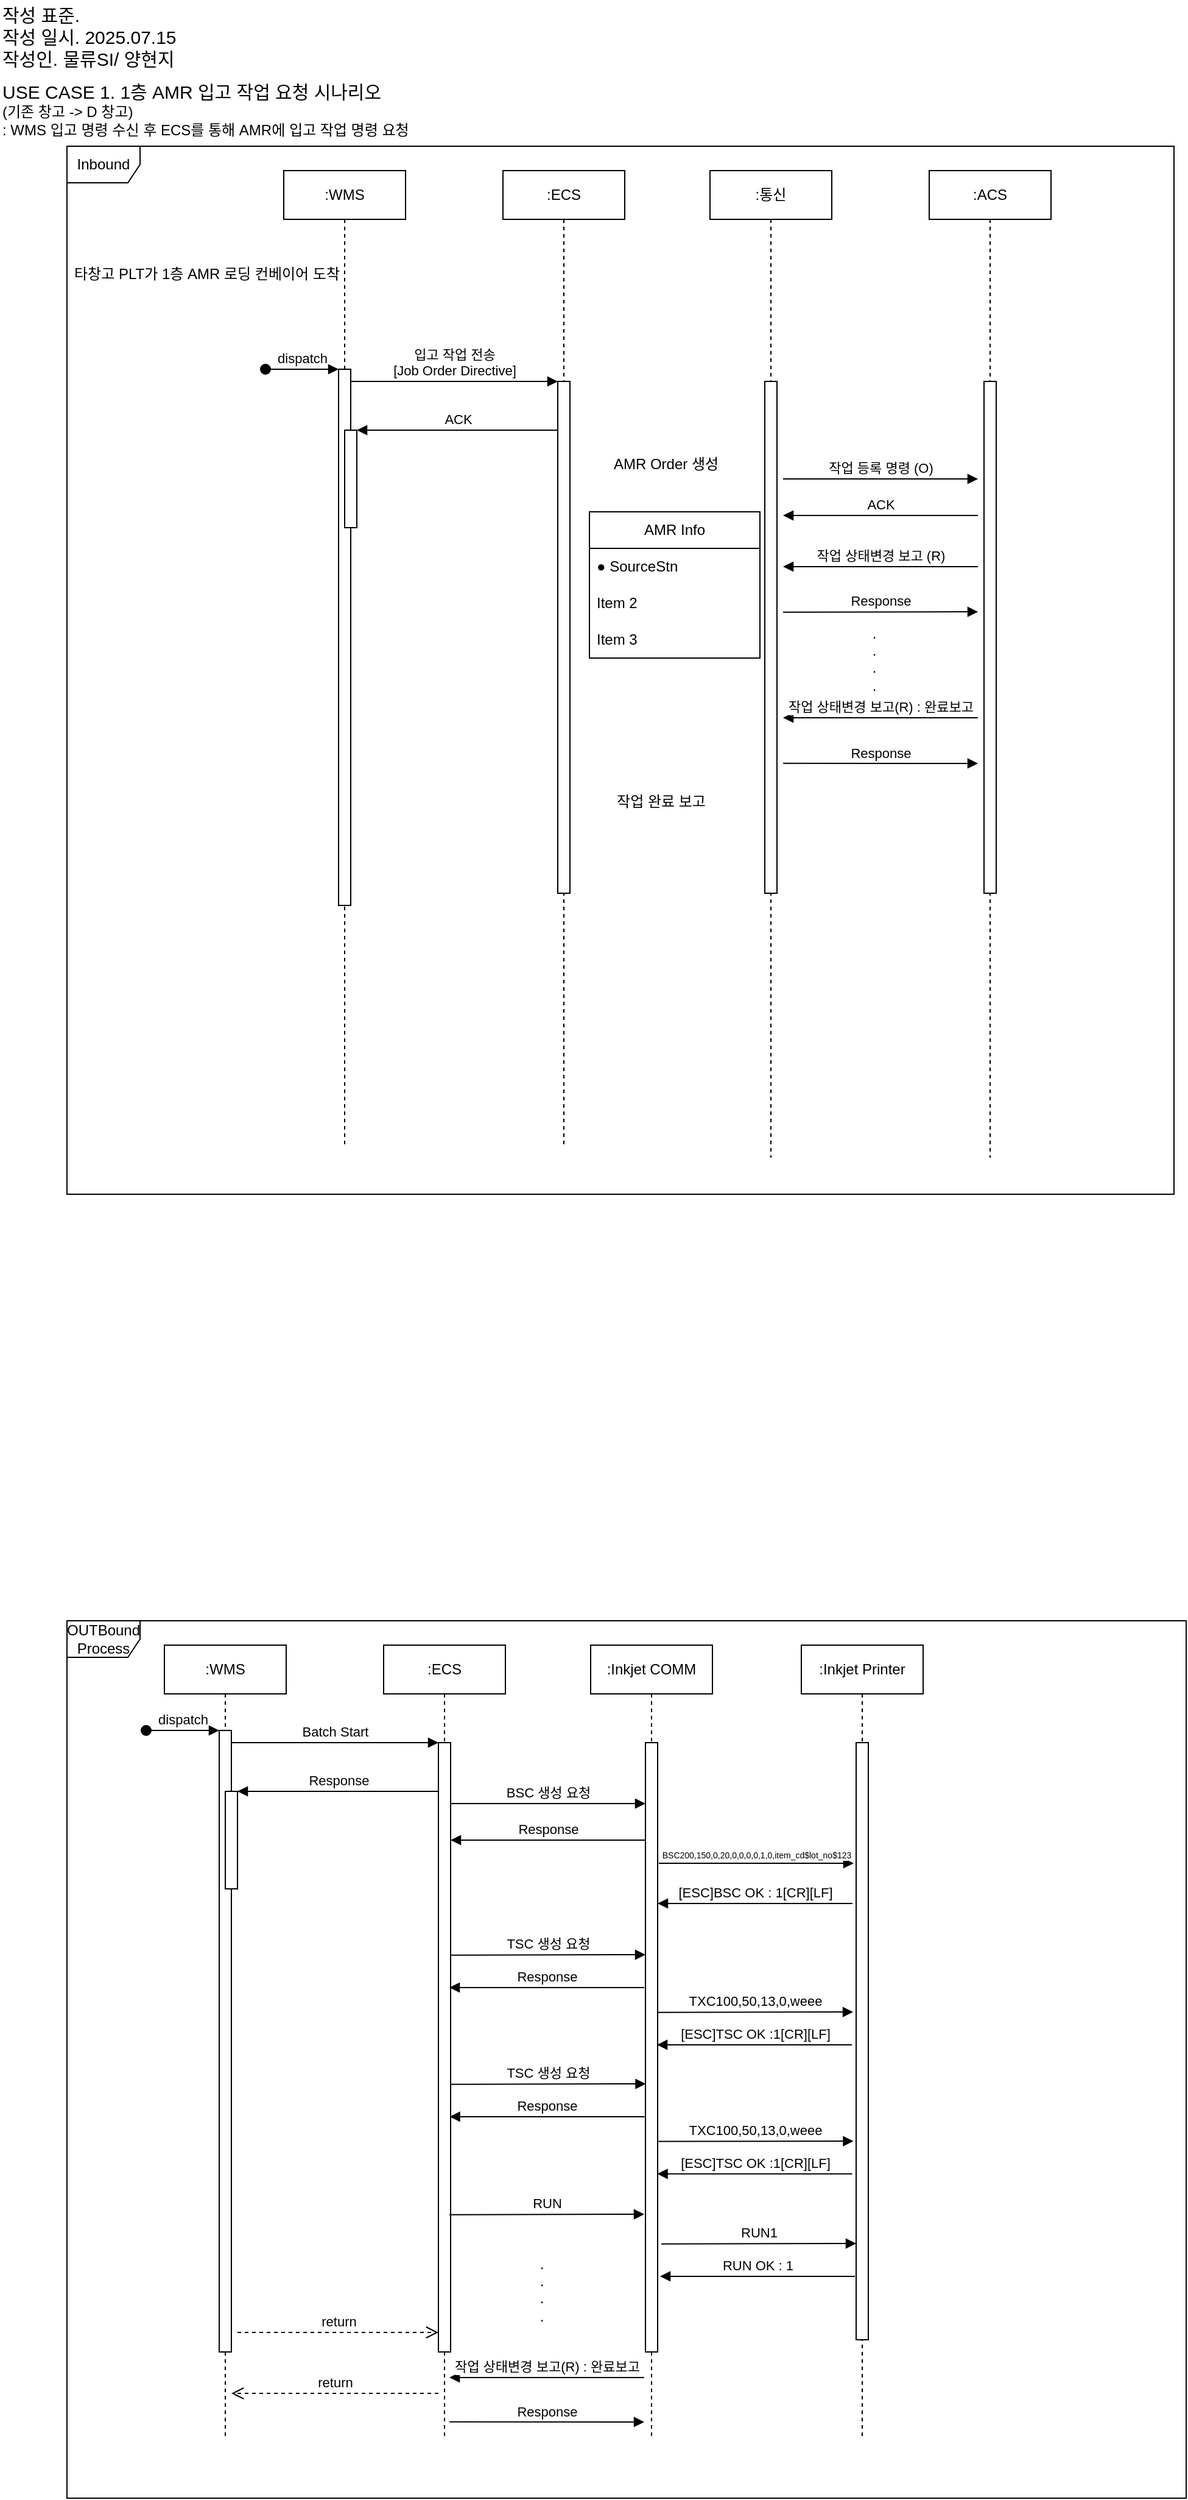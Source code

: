 <mxfile version="28.1.1">
  <diagram name="Page-1" id="2YBvvXClWsGukQMizWep">
    <mxGraphModel dx="1618" dy="1308" grid="1" gridSize="10" guides="1" tooltips="1" connect="1" arrows="1" fold="1" page="1" pageScale="1" pageWidth="850" pageHeight="1100" math="0" shadow="0">
      <root>
        <mxCell id="0" />
        <mxCell id="1" parent="0" />
        <mxCell id="aM9ryv3xv72pqoxQDRHE-1" value=":WMS" style="shape=umlLifeline;perimeter=lifelinePerimeter;whiteSpace=wrap;html=1;container=0;dropTarget=0;collapsible=0;recursiveResize=0;outlineConnect=0;portConstraint=eastwest;newEdgeStyle={&quot;edgeStyle&quot;:&quot;elbowEdgeStyle&quot;,&quot;elbow&quot;:&quot;vertical&quot;,&quot;curved&quot;:0,&quot;rounded&quot;:0};" parent="1" vertex="1">
          <mxGeometry x="239" y="140" width="100" height="800" as="geometry" />
        </mxCell>
        <mxCell id="aM9ryv3xv72pqoxQDRHE-2" value="" style="html=1;points=[];perimeter=orthogonalPerimeter;outlineConnect=0;targetShapes=umlLifeline;portConstraint=eastwest;newEdgeStyle={&quot;edgeStyle&quot;:&quot;elbowEdgeStyle&quot;,&quot;elbow&quot;:&quot;vertical&quot;,&quot;curved&quot;:0,&quot;rounded&quot;:0};" parent="aM9ryv3xv72pqoxQDRHE-1" vertex="1">
          <mxGeometry x="45" y="163" width="10" height="440" as="geometry" />
        </mxCell>
        <mxCell id="aM9ryv3xv72pqoxQDRHE-3" value="dispatch" style="html=1;verticalAlign=bottom;startArrow=oval;endArrow=block;startSize=8;edgeStyle=elbowEdgeStyle;elbow=vertical;curved=0;rounded=0;" parent="aM9ryv3xv72pqoxQDRHE-1" target="aM9ryv3xv72pqoxQDRHE-2" edge="1">
          <mxGeometry relative="1" as="geometry">
            <mxPoint x="-15" y="163" as="sourcePoint" />
          </mxGeometry>
        </mxCell>
        <mxCell id="aM9ryv3xv72pqoxQDRHE-4" value="" style="html=1;points=[];perimeter=orthogonalPerimeter;outlineConnect=0;targetShapes=umlLifeline;portConstraint=eastwest;newEdgeStyle={&quot;edgeStyle&quot;:&quot;elbowEdgeStyle&quot;,&quot;elbow&quot;:&quot;vertical&quot;,&quot;curved&quot;:0,&quot;rounded&quot;:0};" parent="aM9ryv3xv72pqoxQDRHE-1" vertex="1">
          <mxGeometry x="50" y="213" width="10" height="80" as="geometry" />
        </mxCell>
        <mxCell id="aM9ryv3xv72pqoxQDRHE-5" value=":ECS" style="shape=umlLifeline;perimeter=lifelinePerimeter;whiteSpace=wrap;html=1;container=0;dropTarget=0;collapsible=0;recursiveResize=0;outlineConnect=0;portConstraint=eastwest;newEdgeStyle={&quot;edgeStyle&quot;:&quot;elbowEdgeStyle&quot;,&quot;elbow&quot;:&quot;vertical&quot;,&quot;curved&quot;:0,&quot;rounded&quot;:0};" parent="1" vertex="1">
          <mxGeometry x="419" y="140" width="100" height="800" as="geometry" />
        </mxCell>
        <mxCell id="aM9ryv3xv72pqoxQDRHE-6" value="" style="html=1;points=[];perimeter=orthogonalPerimeter;outlineConnect=0;targetShapes=umlLifeline;portConstraint=eastwest;newEdgeStyle={&quot;edgeStyle&quot;:&quot;elbowEdgeStyle&quot;,&quot;elbow&quot;:&quot;vertical&quot;,&quot;curved&quot;:0,&quot;rounded&quot;:0};" parent="aM9ryv3xv72pqoxQDRHE-5" vertex="1">
          <mxGeometry x="45" y="173" width="10" height="420" as="geometry" />
        </mxCell>
        <mxCell id="aM9ryv3xv72pqoxQDRHE-7" value="입고 작업 전송&lt;div&gt;[Job Order Directive]&lt;/div&gt;" style="html=1;verticalAlign=bottom;endArrow=block;edgeStyle=elbowEdgeStyle;elbow=vertical;curved=0;rounded=0;" parent="1" source="aM9ryv3xv72pqoxQDRHE-2" target="aM9ryv3xv72pqoxQDRHE-6" edge="1">
          <mxGeometry relative="1" as="geometry">
            <mxPoint x="394" y="323" as="sourcePoint" />
            <Array as="points">
              <mxPoint x="379" y="313" />
            </Array>
          </mxGeometry>
        </mxCell>
        <mxCell id="aM9ryv3xv72pqoxQDRHE-9" value="ACK" style="html=1;verticalAlign=bottom;endArrow=block;edgeStyle=elbowEdgeStyle;elbow=vertical;curved=0;rounded=0;" parent="1" source="aM9ryv3xv72pqoxQDRHE-6" target="aM9ryv3xv72pqoxQDRHE-4" edge="1">
          <mxGeometry relative="1" as="geometry">
            <mxPoint x="374" y="353" as="sourcePoint" />
            <Array as="points">
              <mxPoint x="389" y="353" />
            </Array>
          </mxGeometry>
        </mxCell>
        <mxCell id="IH7ZDO6dK_49iUQYEOAa-1" value=":통신" style="shape=umlLifeline;perimeter=lifelinePerimeter;whiteSpace=wrap;html=1;container=0;dropTarget=0;collapsible=0;recursiveResize=0;outlineConnect=0;portConstraint=eastwest;newEdgeStyle={&quot;edgeStyle&quot;:&quot;elbowEdgeStyle&quot;,&quot;elbow&quot;:&quot;vertical&quot;,&quot;curved&quot;:0,&quot;rounded&quot;:0};" parent="1" vertex="1">
          <mxGeometry x="589" y="140" width="100" height="810" as="geometry" />
        </mxCell>
        <mxCell id="IH7ZDO6dK_49iUQYEOAa-2" value="" style="html=1;points=[];perimeter=orthogonalPerimeter;outlineConnect=0;targetShapes=umlLifeline;portConstraint=eastwest;newEdgeStyle={&quot;edgeStyle&quot;:&quot;elbowEdgeStyle&quot;,&quot;elbow&quot;:&quot;vertical&quot;,&quot;curved&quot;:0,&quot;rounded&quot;:0};" parent="IH7ZDO6dK_49iUQYEOAa-1" vertex="1">
          <mxGeometry x="45" y="173" width="10" height="420" as="geometry" />
        </mxCell>
        <mxCell id="IH7ZDO6dK_49iUQYEOAa-10" value="&lt;font style=&quot;font-size: 15px;&quot;&gt;USE CASE 1. 1층 AMR 입고 작업 요청 시나리오&lt;/font&gt;&lt;div&gt;(기존 창고 -&amp;gt; D 창고)&lt;/div&gt;&lt;div&gt;:&lt;span style=&quot;background-color: transparent; color: light-dark(rgb(0, 0, 0), rgb(255, 255, 255));&quot;&gt;&amp;nbsp;WMS 입고 명령 수신 후 ECS를 통해 AMR에 입고 작업 명령 요청&lt;/span&gt;&lt;/div&gt;" style="text;html=1;align=left;verticalAlign=middle;whiteSpace=wrap;rounded=0;" parent="1" vertex="1">
          <mxGeometry x="6" y="60" width="420" height="60" as="geometry" />
        </mxCell>
        <mxCell id="IH7ZDO6dK_49iUQYEOAa-11" value="&lt;span style=&quot;font-size: 15px;&quot;&gt;작성 표준.&amp;nbsp;&lt;/span&gt;&lt;div&gt;&lt;span style=&quot;font-size: 15px;&quot;&gt;작성 일시. 2025.07.15&lt;/span&gt;&lt;/div&gt;&lt;div&gt;&lt;span style=&quot;font-size: 15px;&quot;&gt;작성인. 물류SI/ 양현지&lt;/span&gt;&lt;/div&gt;" style="text;html=1;align=left;verticalAlign=middle;whiteSpace=wrap;rounded=0;" parent="1" vertex="1">
          <mxGeometry x="6" width="420" height="60" as="geometry" />
        </mxCell>
        <mxCell id="IH7ZDO6dK_49iUQYEOAa-13" value="Inbound" style="shape=umlFrame;whiteSpace=wrap;html=1;pointerEvents=0;" parent="1" vertex="1">
          <mxGeometry x="61" y="120" width="909" height="860" as="geometry" />
        </mxCell>
        <mxCell id="tQVGiBFU_Dlv3NuEr5qG-1" value="OUTBound Process" style="shape=umlFrame;whiteSpace=wrap;html=1;pointerEvents=0;" parent="1" vertex="1">
          <mxGeometry x="61" y="1330" width="919" height="720" as="geometry" />
        </mxCell>
        <mxCell id="tQVGiBFU_Dlv3NuEr5qG-2" value=":WMS" style="shape=umlLifeline;perimeter=lifelinePerimeter;whiteSpace=wrap;html=1;container=0;dropTarget=0;collapsible=0;recursiveResize=0;outlineConnect=0;portConstraint=eastwest;newEdgeStyle={&quot;edgeStyle&quot;:&quot;elbowEdgeStyle&quot;,&quot;elbow&quot;:&quot;vertical&quot;,&quot;curved&quot;:0,&quot;rounded&quot;:0};" parent="1" vertex="1">
          <mxGeometry x="141" y="1350" width="100" height="650" as="geometry" />
        </mxCell>
        <mxCell id="tQVGiBFU_Dlv3NuEr5qG-3" value="" style="html=1;points=[];perimeter=orthogonalPerimeter;outlineConnect=0;targetShapes=umlLifeline;portConstraint=eastwest;newEdgeStyle={&quot;edgeStyle&quot;:&quot;elbowEdgeStyle&quot;,&quot;elbow&quot;:&quot;vertical&quot;,&quot;curved&quot;:0,&quot;rounded&quot;:0};" parent="tQVGiBFU_Dlv3NuEr5qG-2" vertex="1">
          <mxGeometry x="45" y="70" width="10" height="510" as="geometry" />
        </mxCell>
        <mxCell id="tQVGiBFU_Dlv3NuEr5qG-4" value="dispatch" style="html=1;verticalAlign=bottom;startArrow=oval;endArrow=block;startSize=8;edgeStyle=elbowEdgeStyle;elbow=vertical;curved=0;rounded=0;" parent="tQVGiBFU_Dlv3NuEr5qG-2" target="tQVGiBFU_Dlv3NuEr5qG-3" edge="1">
          <mxGeometry relative="1" as="geometry">
            <mxPoint x="-15" y="70" as="sourcePoint" />
          </mxGeometry>
        </mxCell>
        <mxCell id="tQVGiBFU_Dlv3NuEr5qG-5" value="" style="html=1;points=[];perimeter=orthogonalPerimeter;outlineConnect=0;targetShapes=umlLifeline;portConstraint=eastwest;newEdgeStyle={&quot;edgeStyle&quot;:&quot;elbowEdgeStyle&quot;,&quot;elbow&quot;:&quot;vertical&quot;,&quot;curved&quot;:0,&quot;rounded&quot;:0};" parent="tQVGiBFU_Dlv3NuEr5qG-2" vertex="1">
          <mxGeometry x="50" y="120" width="10" height="80" as="geometry" />
        </mxCell>
        <mxCell id="tQVGiBFU_Dlv3NuEr5qG-6" value=":ECS" style="shape=umlLifeline;perimeter=lifelinePerimeter;whiteSpace=wrap;html=1;container=0;dropTarget=0;collapsible=0;recursiveResize=0;outlineConnect=0;portConstraint=eastwest;newEdgeStyle={&quot;edgeStyle&quot;:&quot;elbowEdgeStyle&quot;,&quot;elbow&quot;:&quot;vertical&quot;,&quot;curved&quot;:0,&quot;rounded&quot;:0};" parent="1" vertex="1">
          <mxGeometry x="321" y="1350" width="100" height="650" as="geometry" />
        </mxCell>
        <mxCell id="tQVGiBFU_Dlv3NuEr5qG-7" value="" style="html=1;points=[];perimeter=orthogonalPerimeter;outlineConnect=0;targetShapes=umlLifeline;portConstraint=eastwest;newEdgeStyle={&quot;edgeStyle&quot;:&quot;elbowEdgeStyle&quot;,&quot;elbow&quot;:&quot;vertical&quot;,&quot;curved&quot;:0,&quot;rounded&quot;:0};" parent="tQVGiBFU_Dlv3NuEr5qG-6" vertex="1">
          <mxGeometry x="45" y="80" width="10" height="500" as="geometry" />
        </mxCell>
        <mxCell id="tQVGiBFU_Dlv3NuEr5qG-8" value="Batch Start" style="html=1;verticalAlign=bottom;endArrow=block;edgeStyle=elbowEdgeStyle;elbow=vertical;curved=0;rounded=0;" parent="1" source="tQVGiBFU_Dlv3NuEr5qG-3" target="tQVGiBFU_Dlv3NuEr5qG-7" edge="1">
          <mxGeometry relative="1" as="geometry">
            <mxPoint x="296" y="1440" as="sourcePoint" />
            <Array as="points">
              <mxPoint x="281" y="1430" />
            </Array>
          </mxGeometry>
        </mxCell>
        <mxCell id="tQVGiBFU_Dlv3NuEr5qG-9" value="return" style="html=1;verticalAlign=bottom;endArrow=open;dashed=1;endSize=8;edgeStyle=elbowEdgeStyle;elbow=vertical;curved=0;rounded=0;" parent="1" edge="1">
          <mxGeometry relative="1" as="geometry">
            <mxPoint x="196" y="1964" as="targetPoint" />
            <Array as="points">
              <mxPoint x="291" y="1964" />
            </Array>
            <mxPoint x="366" y="1964" as="sourcePoint" />
          </mxGeometry>
        </mxCell>
        <mxCell id="tQVGiBFU_Dlv3NuEr5qG-10" value="Response" style="html=1;verticalAlign=bottom;endArrow=block;edgeStyle=elbowEdgeStyle;elbow=vertical;curved=0;rounded=0;" parent="1" source="tQVGiBFU_Dlv3NuEr5qG-7" target="tQVGiBFU_Dlv3NuEr5qG-5" edge="1">
          <mxGeometry relative="1" as="geometry">
            <mxPoint x="276" y="1470" as="sourcePoint" />
            <Array as="points">
              <mxPoint x="291" y="1470" />
            </Array>
          </mxGeometry>
        </mxCell>
        <mxCell id="tQVGiBFU_Dlv3NuEr5qG-11" value="return" style="html=1;verticalAlign=bottom;endArrow=open;dashed=1;endSize=8;edgeStyle=elbowEdgeStyle;elbow=vertical;curved=0;rounded=0;" parent="1" edge="1">
          <mxGeometry relative="1" as="geometry">
            <mxPoint x="366" y="1914" as="targetPoint" />
            <Array as="points">
              <mxPoint x="281" y="1914" />
            </Array>
            <mxPoint x="201" y="1914" as="sourcePoint" />
          </mxGeometry>
        </mxCell>
        <mxCell id="tQVGiBFU_Dlv3NuEr5qG-12" value=":Inkjet COMM" style="shape=umlLifeline;perimeter=lifelinePerimeter;whiteSpace=wrap;html=1;container=0;dropTarget=0;collapsible=0;recursiveResize=0;outlineConnect=0;portConstraint=eastwest;newEdgeStyle={&quot;edgeStyle&quot;:&quot;elbowEdgeStyle&quot;,&quot;elbow&quot;:&quot;vertical&quot;,&quot;curved&quot;:0,&quot;rounded&quot;:0};" parent="1" vertex="1">
          <mxGeometry x="491" y="1350" width="100" height="650" as="geometry" />
        </mxCell>
        <mxCell id="tQVGiBFU_Dlv3NuEr5qG-13" value="" style="html=1;points=[];perimeter=orthogonalPerimeter;outlineConnect=0;targetShapes=umlLifeline;portConstraint=eastwest;newEdgeStyle={&quot;edgeStyle&quot;:&quot;elbowEdgeStyle&quot;,&quot;elbow&quot;:&quot;vertical&quot;,&quot;curved&quot;:0,&quot;rounded&quot;:0};" parent="tQVGiBFU_Dlv3NuEr5qG-12" vertex="1">
          <mxGeometry x="45" y="80" width="10" height="500" as="geometry" />
        </mxCell>
        <mxCell id="tQVGiBFU_Dlv3NuEr5qG-14" value="BSC 생성 요청" style="html=1;verticalAlign=bottom;endArrow=block;edgeStyle=elbowEdgeStyle;elbow=vertical;curved=0;rounded=0;" parent="1" source="tQVGiBFU_Dlv3NuEr5qG-7" target="tQVGiBFU_Dlv3NuEr5qG-13" edge="1">
          <mxGeometry relative="1" as="geometry">
            <mxPoint x="371" y="1480" as="sourcePoint" />
            <Array as="points">
              <mxPoint x="456" y="1480" />
            </Array>
            <mxPoint x="501" y="1480" as="targetPoint" />
          </mxGeometry>
        </mxCell>
        <mxCell id="tQVGiBFU_Dlv3NuEr5qG-15" value="Response" style="html=1;verticalAlign=bottom;endArrow=block;edgeStyle=elbowEdgeStyle;elbow=vertical;curved=0;rounded=0;" parent="1" source="tQVGiBFU_Dlv3NuEr5qG-13" target="tQVGiBFU_Dlv3NuEr5qG-7" edge="1">
          <mxGeometry relative="1" as="geometry">
            <mxPoint x="501" y="1470" as="sourcePoint" />
            <Array as="points">
              <mxPoint x="531" y="1510" />
            </Array>
            <mxPoint x="661" y="1470" as="targetPoint" />
          </mxGeometry>
        </mxCell>
        <mxCell id="tQVGiBFU_Dlv3NuEr5qG-17" value="TSC 생성 요청" style="html=1;verticalAlign=bottom;endArrow=block;edgeStyle=elbowEdgeStyle;elbow=vertical;curved=0;rounded=0;" parent="1" edge="1">
          <mxGeometry relative="1" as="geometry">
            <mxPoint x="376" y="1604.41" as="sourcePoint" />
            <Array as="points" />
            <mxPoint x="536" y="1604.059" as="targetPoint" />
          </mxGeometry>
        </mxCell>
        <mxCell id="tQVGiBFU_Dlv3NuEr5qG-18" value=".&lt;div&gt;.&lt;/div&gt;&lt;div&gt;.&lt;/div&gt;&lt;div&gt;.&lt;/div&gt;&lt;div&gt;&lt;br&gt;&lt;/div&gt;" style="text;html=1;align=center;verticalAlign=middle;whiteSpace=wrap;rounded=0;" parent="1" vertex="1">
          <mxGeometry x="421" y="1871" width="60" height="30" as="geometry" />
        </mxCell>
        <mxCell id="tQVGiBFU_Dlv3NuEr5qG-19" value="작업 상태변경 보고(R) : 완료보고" style="html=1;verticalAlign=bottom;endArrow=block;edgeStyle=elbowEdgeStyle;elbow=vertical;curved=0;rounded=0;" parent="1" edge="1">
          <mxGeometry relative="1" as="geometry">
            <mxPoint x="535" y="1951" as="sourcePoint" />
            <Array as="points">
              <mxPoint x="530" y="1951" />
            </Array>
            <mxPoint x="375" y="1951" as="targetPoint" />
          </mxGeometry>
        </mxCell>
        <mxCell id="tQVGiBFU_Dlv3NuEr5qG-20" value="Response" style="html=1;verticalAlign=bottom;endArrow=block;edgeStyle=elbowEdgeStyle;elbow=vertical;curved=0;rounded=0;" parent="1" edge="1">
          <mxGeometry relative="1" as="geometry">
            <mxPoint x="375" y="1987.41" as="sourcePoint" />
            <Array as="points" />
            <mxPoint x="535" y="1988" as="targetPoint" />
          </mxGeometry>
        </mxCell>
        <mxCell id="pExp2yBgOml2F_YhT2pm-1" value=":ACS" style="shape=umlLifeline;perimeter=lifelinePerimeter;whiteSpace=wrap;html=1;container=0;dropTarget=0;collapsible=0;recursiveResize=0;outlineConnect=0;portConstraint=eastwest;newEdgeStyle={&quot;edgeStyle&quot;:&quot;elbowEdgeStyle&quot;,&quot;elbow&quot;:&quot;vertical&quot;,&quot;curved&quot;:0,&quot;rounded&quot;:0};" parent="1" vertex="1">
          <mxGeometry x="769" y="140" width="100" height="810" as="geometry" />
        </mxCell>
        <mxCell id="pExp2yBgOml2F_YhT2pm-2" value="" style="html=1;points=[];perimeter=orthogonalPerimeter;outlineConnect=0;targetShapes=umlLifeline;portConstraint=eastwest;newEdgeStyle={&quot;edgeStyle&quot;:&quot;elbowEdgeStyle&quot;,&quot;elbow&quot;:&quot;vertical&quot;,&quot;curved&quot;:0,&quot;rounded&quot;:0};" parent="pExp2yBgOml2F_YhT2pm-1" vertex="1">
          <mxGeometry x="45" y="173" width="10" height="420" as="geometry" />
        </mxCell>
        <mxCell id="OlaLoDoMhph_oevRrQ5f-1" value="작업 등록 명령 (O)" style="html=1;verticalAlign=bottom;endArrow=block;edgeStyle=elbowEdgeStyle;elbow=vertical;curved=0;rounded=0;" parent="1" edge="1">
          <mxGeometry relative="1" as="geometry">
            <mxPoint x="649" y="393" as="sourcePoint" />
            <Array as="points">
              <mxPoint x="729" y="393" />
            </Array>
            <mxPoint x="809" y="393" as="targetPoint" />
          </mxGeometry>
        </mxCell>
        <mxCell id="OlaLoDoMhph_oevRrQ5f-2" value="ACK" style="html=1;verticalAlign=bottom;endArrow=block;edgeStyle=elbowEdgeStyle;elbow=vertical;curved=0;rounded=0;" parent="1" edge="1">
          <mxGeometry relative="1" as="geometry">
            <mxPoint x="809" y="423" as="sourcePoint" />
            <Array as="points">
              <mxPoint x="804" y="423" />
            </Array>
            <mxPoint x="649" y="423" as="targetPoint" />
          </mxGeometry>
        </mxCell>
        <mxCell id="OlaLoDoMhph_oevRrQ5f-3" value="작업 상태변경 보고 (R)" style="html=1;verticalAlign=bottom;endArrow=block;edgeStyle=elbowEdgeStyle;elbow=vertical;curved=0;rounded=0;" parent="1" edge="1">
          <mxGeometry relative="1" as="geometry">
            <mxPoint x="809" y="465" as="sourcePoint" />
            <Array as="points">
              <mxPoint x="804" y="465" />
            </Array>
            <mxPoint x="649" y="465" as="targetPoint" />
          </mxGeometry>
        </mxCell>
        <mxCell id="OlaLoDoMhph_oevRrQ5f-4" value="Response" style="html=1;verticalAlign=bottom;endArrow=block;edgeStyle=elbowEdgeStyle;elbow=vertical;curved=0;rounded=0;" parent="1" edge="1">
          <mxGeometry relative="1" as="geometry">
            <mxPoint x="649" y="502.41" as="sourcePoint" />
            <Array as="points" />
            <mxPoint x="809" y="502" as="targetPoint" />
          </mxGeometry>
        </mxCell>
        <mxCell id="OlaLoDoMhph_oevRrQ5f-5" value=".&lt;div&gt;.&lt;/div&gt;&lt;div&gt;.&lt;/div&gt;&lt;div&gt;.&lt;/div&gt;&lt;div&gt;&lt;br&gt;&lt;/div&gt;" style="text;html=1;align=center;verticalAlign=middle;whiteSpace=wrap;rounded=0;" parent="1" vertex="1">
          <mxGeometry x="694" y="533" width="60" height="30" as="geometry" />
        </mxCell>
        <mxCell id="OlaLoDoMhph_oevRrQ5f-6" value="작업 상태변경 보고(R) : 완료보고" style="html=1;verticalAlign=bottom;endArrow=block;edgeStyle=elbowEdgeStyle;elbow=vertical;curved=0;rounded=0;" parent="1" edge="1">
          <mxGeometry relative="1" as="geometry">
            <mxPoint x="809" y="589" as="sourcePoint" />
            <Array as="points">
              <mxPoint x="804" y="589" />
            </Array>
            <mxPoint x="649" y="589" as="targetPoint" />
          </mxGeometry>
        </mxCell>
        <mxCell id="OlaLoDoMhph_oevRrQ5f-7" value="Response" style="html=1;verticalAlign=bottom;endArrow=block;edgeStyle=elbowEdgeStyle;elbow=vertical;curved=0;rounded=0;" parent="1" edge="1">
          <mxGeometry relative="1" as="geometry">
            <mxPoint x="649" y="626.41" as="sourcePoint" />
            <Array as="points" />
            <mxPoint x="809" y="627" as="targetPoint" />
          </mxGeometry>
        </mxCell>
        <mxCell id="gpRMeTeXtkMMSHT_r7U4-1" value="AMR Order 생성" style="text;html=1;align=center;verticalAlign=middle;whiteSpace=wrap;rounded=0;" parent="1" vertex="1">
          <mxGeometry x="488" y="366" width="130" height="30" as="geometry" />
        </mxCell>
        <mxCell id="gpRMeTeXtkMMSHT_r7U4-2" value="작업 완료 보고" style="text;html=1;align=center;verticalAlign=middle;whiteSpace=wrap;rounded=0;" parent="1" vertex="1">
          <mxGeometry x="484" y="643" width="130" height="30" as="geometry" />
        </mxCell>
        <mxCell id="i2b4jfn81xa2IGhGIVLi-1" value=":Inkjet Printer" style="shape=umlLifeline;perimeter=lifelinePerimeter;whiteSpace=wrap;html=1;container=0;dropTarget=0;collapsible=0;recursiveResize=0;outlineConnect=0;portConstraint=eastwest;newEdgeStyle={&quot;edgeStyle&quot;:&quot;elbowEdgeStyle&quot;,&quot;elbow&quot;:&quot;vertical&quot;,&quot;curved&quot;:0,&quot;rounded&quot;:0};" parent="1" vertex="1">
          <mxGeometry x="664" y="1350" width="100" height="650" as="geometry" />
        </mxCell>
        <mxCell id="i2b4jfn81xa2IGhGIVLi-2" value="" style="html=1;points=[];perimeter=orthogonalPerimeter;outlineConnect=0;targetShapes=umlLifeline;portConstraint=eastwest;newEdgeStyle={&quot;edgeStyle&quot;:&quot;elbowEdgeStyle&quot;,&quot;elbow&quot;:&quot;vertical&quot;,&quot;curved&quot;:0,&quot;rounded&quot;:0};" parent="i2b4jfn81xa2IGhGIVLi-1" vertex="1">
          <mxGeometry x="45" y="80" width="10" height="490" as="geometry" />
        </mxCell>
        <mxCell id="i2b4jfn81xa2IGhGIVLi-3" value="BSC200,150,0,20,0,0,0,0,1,0,item_cd$lot_no$123" style="html=1;verticalAlign=bottom;endArrow=block;edgeStyle=elbowEdgeStyle;elbow=vertical;curved=0;rounded=0;fontSize=7;" parent="1" edge="1">
          <mxGeometry relative="1" as="geometry">
            <mxPoint x="547" y="1529" as="sourcePoint" />
            <Array as="points">
              <mxPoint x="627" y="1529" />
            </Array>
            <mxPoint x="707" y="1529" as="targetPoint" />
            <mxPoint as="offset" />
          </mxGeometry>
        </mxCell>
        <mxCell id="i2b4jfn81xa2IGhGIVLi-4" value="[ESC]BSC OK : 1[CR][LF]" style="html=1;verticalAlign=bottom;endArrow=block;edgeStyle=elbowEdgeStyle;elbow=vertical;curved=0;rounded=0;" parent="1" edge="1">
          <mxGeometry relative="1" as="geometry">
            <mxPoint x="706" y="1562" as="sourcePoint" />
            <Array as="points">
              <mxPoint x="701" y="1562" />
            </Array>
            <mxPoint x="546" y="1562" as="targetPoint" />
          </mxGeometry>
        </mxCell>
        <mxCell id="i2b4jfn81xa2IGhGIVLi-5" value="Response" style="html=1;verticalAlign=bottom;endArrow=block;edgeStyle=elbowEdgeStyle;elbow=vertical;curved=0;rounded=0;" parent="1" edge="1">
          <mxGeometry relative="1" as="geometry">
            <mxPoint x="535" y="1631" as="sourcePoint" />
            <Array as="points">
              <mxPoint x="530" y="1631" />
            </Array>
            <mxPoint x="375" y="1631" as="targetPoint" />
          </mxGeometry>
        </mxCell>
        <mxCell id="i2b4jfn81xa2IGhGIVLi-6" value="TXC100,50,13,0,weee" style="html=1;verticalAlign=bottom;endArrow=block;edgeStyle=elbowEdgeStyle;elbow=vertical;curved=0;rounded=0;" parent="1" edge="1">
          <mxGeometry relative="1" as="geometry">
            <mxPoint x="546.5" y="1651.351" as="sourcePoint" />
            <Array as="points" />
            <mxPoint x="706.5" y="1651" as="targetPoint" />
          </mxGeometry>
        </mxCell>
        <mxCell id="i2b4jfn81xa2IGhGIVLi-7" value="[ESC]TSC OK :1[CR][LF]" style="html=1;verticalAlign=bottom;endArrow=block;edgeStyle=elbowEdgeStyle;elbow=vertical;curved=0;rounded=0;" parent="1" edge="1">
          <mxGeometry relative="1" as="geometry">
            <mxPoint x="705.5" y="1677.941" as="sourcePoint" />
            <Array as="points">
              <mxPoint x="700.5" y="1677.941" />
            </Array>
            <mxPoint x="545.5" y="1677.941" as="targetPoint" />
          </mxGeometry>
        </mxCell>
        <mxCell id="i2b4jfn81xa2IGhGIVLi-9" value="TSC 생성 요청" style="html=1;verticalAlign=bottom;endArrow=block;edgeStyle=elbowEdgeStyle;elbow=vertical;curved=0;rounded=0;" parent="1" edge="1">
          <mxGeometry relative="1" as="geometry">
            <mxPoint x="376.25" y="1710.351" as="sourcePoint" />
            <Array as="points" />
            <mxPoint x="536.25" y="1710" as="targetPoint" />
          </mxGeometry>
        </mxCell>
        <mxCell id="i2b4jfn81xa2IGhGIVLi-10" value="Response" style="html=1;verticalAlign=bottom;endArrow=block;edgeStyle=elbowEdgeStyle;elbow=vertical;curved=0;rounded=0;" parent="1" edge="1">
          <mxGeometry relative="1" as="geometry">
            <mxPoint x="535.25" y="1736.941" as="sourcePoint" />
            <Array as="points">
              <mxPoint x="530.25" y="1736.941" />
            </Array>
            <mxPoint x="375.25" y="1736.941" as="targetPoint" />
          </mxGeometry>
        </mxCell>
        <mxCell id="i2b4jfn81xa2IGhGIVLi-11" value="TXC100,50,13,0,weee" style="html=1;verticalAlign=bottom;endArrow=block;edgeStyle=elbowEdgeStyle;elbow=vertical;curved=0;rounded=0;" parent="1" edge="1">
          <mxGeometry relative="1" as="geometry">
            <mxPoint x="546.75" y="1757.292" as="sourcePoint" />
            <Array as="points" />
            <mxPoint x="706.75" y="1756.941" as="targetPoint" />
          </mxGeometry>
        </mxCell>
        <mxCell id="i2b4jfn81xa2IGhGIVLi-12" value="[ESC]TSC OK :1[CR][LF]" style="html=1;verticalAlign=bottom;endArrow=block;edgeStyle=elbowEdgeStyle;elbow=vertical;curved=0;rounded=0;" parent="1" edge="1">
          <mxGeometry relative="1" as="geometry">
            <mxPoint x="705.75" y="1783.882" as="sourcePoint" />
            <Array as="points">
              <mxPoint x="700.75" y="1783.882" />
            </Array>
            <mxPoint x="545.75" y="1783.882" as="targetPoint" />
          </mxGeometry>
        </mxCell>
        <mxCell id="i2b4jfn81xa2IGhGIVLi-15" value="RUN" style="html=1;verticalAlign=bottom;endArrow=block;edgeStyle=elbowEdgeStyle;elbow=vertical;curved=0;rounded=0;" parent="1" edge="1">
          <mxGeometry relative="1" as="geometry">
            <mxPoint x="375" y="1817.351" as="sourcePoint" />
            <Array as="points" />
            <mxPoint x="535" y="1817" as="targetPoint" />
          </mxGeometry>
        </mxCell>
        <mxCell id="i2b4jfn81xa2IGhGIVLi-16" value="RUN1" style="html=1;verticalAlign=bottom;endArrow=block;edgeStyle=elbowEdgeStyle;elbow=vertical;curved=0;rounded=0;" parent="1" edge="1">
          <mxGeometry x="-0.002" relative="1" as="geometry">
            <mxPoint x="549" y="1841.351" as="sourcePoint" />
            <Array as="points" />
            <mxPoint x="709" y="1841" as="targetPoint" />
            <mxPoint as="offset" />
          </mxGeometry>
        </mxCell>
        <mxCell id="i2b4jfn81xa2IGhGIVLi-17" value="&lt;div&gt;RUN OK : 1&lt;/div&gt;" style="html=1;verticalAlign=bottom;endArrow=block;edgeStyle=elbowEdgeStyle;elbow=vertical;curved=0;rounded=0;" parent="1" edge="1">
          <mxGeometry relative="1" as="geometry">
            <mxPoint x="708" y="1867.941" as="sourcePoint" />
            <Array as="points">
              <mxPoint x="703" y="1867.941" />
            </Array>
            <mxPoint x="548" y="1867.941" as="targetPoint" />
          </mxGeometry>
        </mxCell>
        <mxCell id="8ONn0MSy6F0JRrrAlXM9-1" value="타창고 PLT가 1층 AMR 로딩 컨베이어 도착" style="text;html=1;align=center;verticalAlign=middle;whiteSpace=wrap;rounded=0;" parent="1" vertex="1">
          <mxGeometry x="61" y="210" width="230" height="30" as="geometry" />
        </mxCell>
        <mxCell id="8ONn0MSy6F0JRrrAlXM9-3" value="AMR Info" style="swimlane;fontStyle=0;childLayout=stackLayout;horizontal=1;startSize=30;horizontalStack=0;resizeParent=1;resizeParentMax=0;resizeLast=0;collapsible=1;marginBottom=0;whiteSpace=wrap;html=1;" parent="1" vertex="1">
          <mxGeometry x="490" y="420" width="140" height="120" as="geometry" />
        </mxCell>
        <mxCell id="8ONn0MSy6F0JRrrAlXM9-4" value="● SourceStn" style="text;strokeColor=none;fillColor=none;align=left;verticalAlign=middle;spacingLeft=4;spacingRight=4;overflow=hidden;points=[[0,0.5],[1,0.5]];portConstraint=eastwest;rotatable=0;whiteSpace=wrap;html=1;" parent="8ONn0MSy6F0JRrrAlXM9-3" vertex="1">
          <mxGeometry y="30" width="140" height="30" as="geometry" />
        </mxCell>
        <mxCell id="8ONn0MSy6F0JRrrAlXM9-5" value="Item 2" style="text;strokeColor=none;fillColor=none;align=left;verticalAlign=middle;spacingLeft=4;spacingRight=4;overflow=hidden;points=[[0,0.5],[1,0.5]];portConstraint=eastwest;rotatable=0;whiteSpace=wrap;html=1;" parent="8ONn0MSy6F0JRrrAlXM9-3" vertex="1">
          <mxGeometry y="60" width="140" height="30" as="geometry" />
        </mxCell>
        <mxCell id="8ONn0MSy6F0JRrrAlXM9-6" value="Item 3" style="text;strokeColor=none;fillColor=none;align=left;verticalAlign=middle;spacingLeft=4;spacingRight=4;overflow=hidden;points=[[0,0.5],[1,0.5]];portConstraint=eastwest;rotatable=0;whiteSpace=wrap;html=1;" parent="8ONn0MSy6F0JRrrAlXM9-3" vertex="1">
          <mxGeometry y="90" width="140" height="30" as="geometry" />
        </mxCell>
      </root>
    </mxGraphModel>
  </diagram>
</mxfile>
